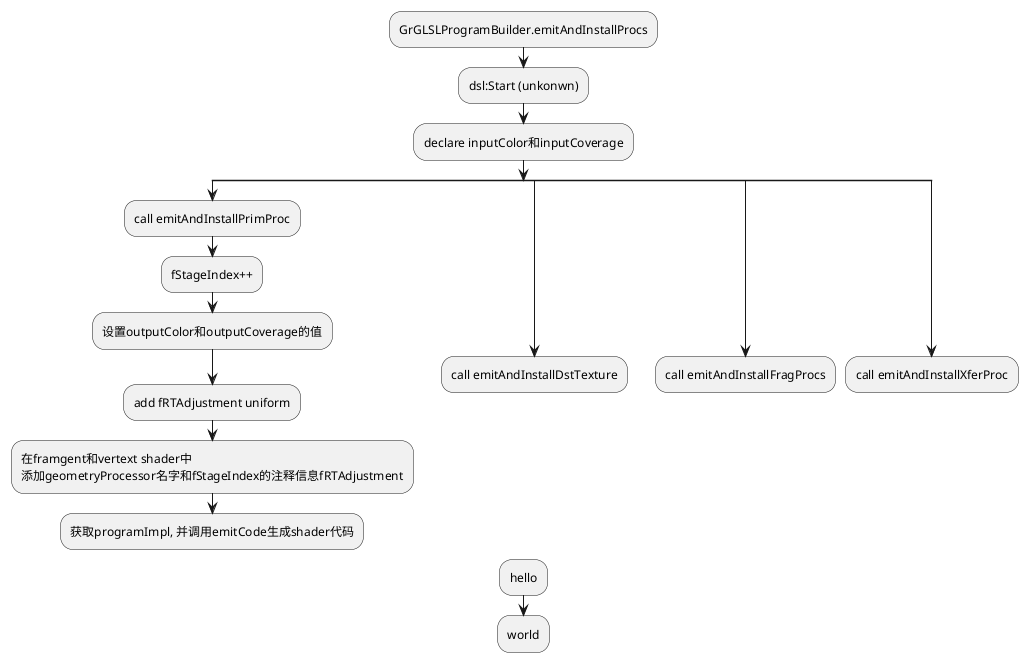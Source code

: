 @startuml emitAndInstallProcs
:GrGLSLProgramBuilder.emitAndInstallProcs;
:dsl:Start (unkonwn);
:declare inputColor和inputCoverage;
split
	:call emitAndInstallPrimProc;
	:fStageIndex++;
	:设置outputColor和outputCoverage的值;
	:add fRTAdjustment uniform;
	:在framgent和vertext shader中
	添加geometryProcessor名字和fStageIndex的注释信息fRTAdjustment;
	:获取programImpl, 并调用emitCode生成shader代码;
kill
split again
	:call emitAndInstallDstTexture;
kill
split again

:call emitAndInstallFragProcs;

kill
split again
	:call emitAndInstallXferProc;
kill
end split
:hello;
:world;
@enduml
